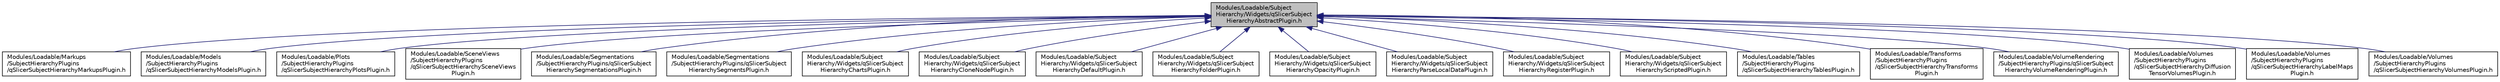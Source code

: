 digraph "Modules/Loadable/SubjectHierarchy/Widgets/qSlicerSubjectHierarchyAbstractPlugin.h"
{
  bgcolor="transparent";
  edge [fontname="Helvetica",fontsize="10",labelfontname="Helvetica",labelfontsize="10"];
  node [fontname="Helvetica",fontsize="10",shape=record];
  Node28 [label="Modules/Loadable/Subject\lHierarchy/Widgets/qSlicerSubject\lHierarchyAbstractPlugin.h",height=0.2,width=0.4,color="black", fillcolor="grey75", style="filled", fontcolor="black"];
  Node28 -> Node29 [dir="back",color="midnightblue",fontsize="10",style="solid",fontname="Helvetica"];
  Node29 [label="Modules/Loadable/Markups\l/SubjectHierarchyPlugins\l/qSlicerSubjectHierarchyMarkupsPlugin.h",height=0.2,width=0.4,color="black",URL="$qSlicerSubjectHierarchyMarkupsPlugin_8h.html"];
  Node28 -> Node30 [dir="back",color="midnightblue",fontsize="10",style="solid",fontname="Helvetica"];
  Node30 [label="Modules/Loadable/Models\l/SubjectHierarchyPlugins\l/qSlicerSubjectHierarchyModelsPlugin.h",height=0.2,width=0.4,color="black",URL="$qSlicerSubjectHierarchyModelsPlugin_8h.html"];
  Node28 -> Node31 [dir="back",color="midnightblue",fontsize="10",style="solid",fontname="Helvetica"];
  Node31 [label="Modules/Loadable/Plots\l/SubjectHierarchyPlugins\l/qSlicerSubjectHierarchyPlotsPlugin.h",height=0.2,width=0.4,color="black",URL="$qSlicerSubjectHierarchyPlotsPlugin_8h.html"];
  Node28 -> Node32 [dir="back",color="midnightblue",fontsize="10",style="solid",fontname="Helvetica"];
  Node32 [label="Modules/Loadable/SceneViews\l/SubjectHierarchyPlugins\l/qSlicerSubjectHierarchySceneViews\lPlugin.h",height=0.2,width=0.4,color="black",URL="$qSlicerSubjectHierarchySceneViewsPlugin_8h.html"];
  Node28 -> Node33 [dir="back",color="midnightblue",fontsize="10",style="solid",fontname="Helvetica"];
  Node33 [label="Modules/Loadable/Segmentations\l/SubjectHierarchyPlugins/qSlicerSubject\lHierarchySegmentationsPlugin.h",height=0.2,width=0.4,color="black",URL="$qSlicerSubjectHierarchySegmentationsPlugin_8h.html"];
  Node28 -> Node34 [dir="back",color="midnightblue",fontsize="10",style="solid",fontname="Helvetica"];
  Node34 [label="Modules/Loadable/Segmentations\l/SubjectHierarchyPlugins/qSlicerSubject\lHierarchySegmentsPlugin.h",height=0.2,width=0.4,color="black",URL="$qSlicerSubjectHierarchySegmentsPlugin_8h.html"];
  Node28 -> Node35 [dir="back",color="midnightblue",fontsize="10",style="solid",fontname="Helvetica"];
  Node35 [label="Modules/Loadable/Subject\lHierarchy/Widgets/qSlicerSubject\lHierarchyChartsPlugin.h",height=0.2,width=0.4,color="black",URL="$qSlicerSubjectHierarchyChartsPlugin_8h.html"];
  Node28 -> Node36 [dir="back",color="midnightblue",fontsize="10",style="solid",fontname="Helvetica"];
  Node36 [label="Modules/Loadable/Subject\lHierarchy/Widgets/qSlicerSubject\lHierarchyCloneNodePlugin.h",height=0.2,width=0.4,color="black",URL="$qSlicerSubjectHierarchyCloneNodePlugin_8h.html"];
  Node28 -> Node37 [dir="back",color="midnightblue",fontsize="10",style="solid",fontname="Helvetica"];
  Node37 [label="Modules/Loadable/Subject\lHierarchy/Widgets/qSlicerSubject\lHierarchyDefaultPlugin.h",height=0.2,width=0.4,color="black",URL="$qSlicerSubjectHierarchyDefaultPlugin_8h.html"];
  Node28 -> Node38 [dir="back",color="midnightblue",fontsize="10",style="solid",fontname="Helvetica"];
  Node38 [label="Modules/Loadable/Subject\lHierarchy/Widgets/qSlicerSubject\lHierarchyFolderPlugin.h",height=0.2,width=0.4,color="black",URL="$qSlicerSubjectHierarchyFolderPlugin_8h.html"];
  Node28 -> Node39 [dir="back",color="midnightblue",fontsize="10",style="solid",fontname="Helvetica"];
  Node39 [label="Modules/Loadable/Subject\lHierarchy/Widgets/qSlicerSubject\lHierarchyOpacityPlugin.h",height=0.2,width=0.4,color="black",URL="$qSlicerSubjectHierarchyOpacityPlugin_8h.html"];
  Node28 -> Node40 [dir="back",color="midnightblue",fontsize="10",style="solid",fontname="Helvetica"];
  Node40 [label="Modules/Loadable/Subject\lHierarchy/Widgets/qSlicerSubject\lHierarchyParseLocalDataPlugin.h",height=0.2,width=0.4,color="black",URL="$qSlicerSubjectHierarchyParseLocalDataPlugin_8h.html"];
  Node28 -> Node41 [dir="back",color="midnightblue",fontsize="10",style="solid",fontname="Helvetica"];
  Node41 [label="Modules/Loadable/Subject\lHierarchy/Widgets/qSlicerSubject\lHierarchyRegisterPlugin.h",height=0.2,width=0.4,color="black",URL="$qSlicerSubjectHierarchyRegisterPlugin_8h.html"];
  Node28 -> Node42 [dir="back",color="midnightblue",fontsize="10",style="solid",fontname="Helvetica"];
  Node42 [label="Modules/Loadable/Subject\lHierarchy/Widgets/qSlicerSubject\lHierarchyScriptedPlugin.h",height=0.2,width=0.4,color="black",URL="$qSlicerSubjectHierarchyScriptedPlugin_8h.html"];
  Node28 -> Node43 [dir="back",color="midnightblue",fontsize="10",style="solid",fontname="Helvetica"];
  Node43 [label="Modules/Loadable/Tables\l/SubjectHierarchyPlugins\l/qSlicerSubjectHierarchyTablesPlugin.h",height=0.2,width=0.4,color="black",URL="$qSlicerSubjectHierarchyTablesPlugin_8h.html"];
  Node28 -> Node44 [dir="back",color="midnightblue",fontsize="10",style="solid",fontname="Helvetica"];
  Node44 [label="Modules/Loadable/Transforms\l/SubjectHierarchyPlugins\l/qSlicerSubjectHierarchyTransforms\lPlugin.h",height=0.2,width=0.4,color="black",URL="$qSlicerSubjectHierarchyTransformsPlugin_8h.html"];
  Node28 -> Node45 [dir="back",color="midnightblue",fontsize="10",style="solid",fontname="Helvetica"];
  Node45 [label="Modules/Loadable/VolumeRendering\l/SubjectHierarchyPlugins/qSlicerSubject\lHierarchyVolumeRenderingPlugin.h",height=0.2,width=0.4,color="black",URL="$qSlicerSubjectHierarchyVolumeRenderingPlugin_8h.html"];
  Node28 -> Node46 [dir="back",color="midnightblue",fontsize="10",style="solid",fontname="Helvetica"];
  Node46 [label="Modules/Loadable/Volumes\l/SubjectHierarchyPlugins\l/qSlicerSubjectHierarchyDiffusion\lTensorVolumesPlugin.h",height=0.2,width=0.4,color="black",URL="$qSlicerSubjectHierarchyDiffusionTensorVolumesPlugin_8h.html"];
  Node28 -> Node47 [dir="back",color="midnightblue",fontsize="10",style="solid",fontname="Helvetica"];
  Node47 [label="Modules/Loadable/Volumes\l/SubjectHierarchyPlugins\l/qSlicerSubjectHierarchyLabelMaps\lPlugin.h",height=0.2,width=0.4,color="black",URL="$qSlicerSubjectHierarchyLabelMapsPlugin_8h.html"];
  Node28 -> Node48 [dir="back",color="midnightblue",fontsize="10",style="solid",fontname="Helvetica"];
  Node48 [label="Modules/Loadable/Volumes\l/SubjectHierarchyPlugins\l/qSlicerSubjectHierarchyVolumesPlugin.h",height=0.2,width=0.4,color="black",URL="$qSlicerSubjectHierarchyVolumesPlugin_8h.html"];
}
